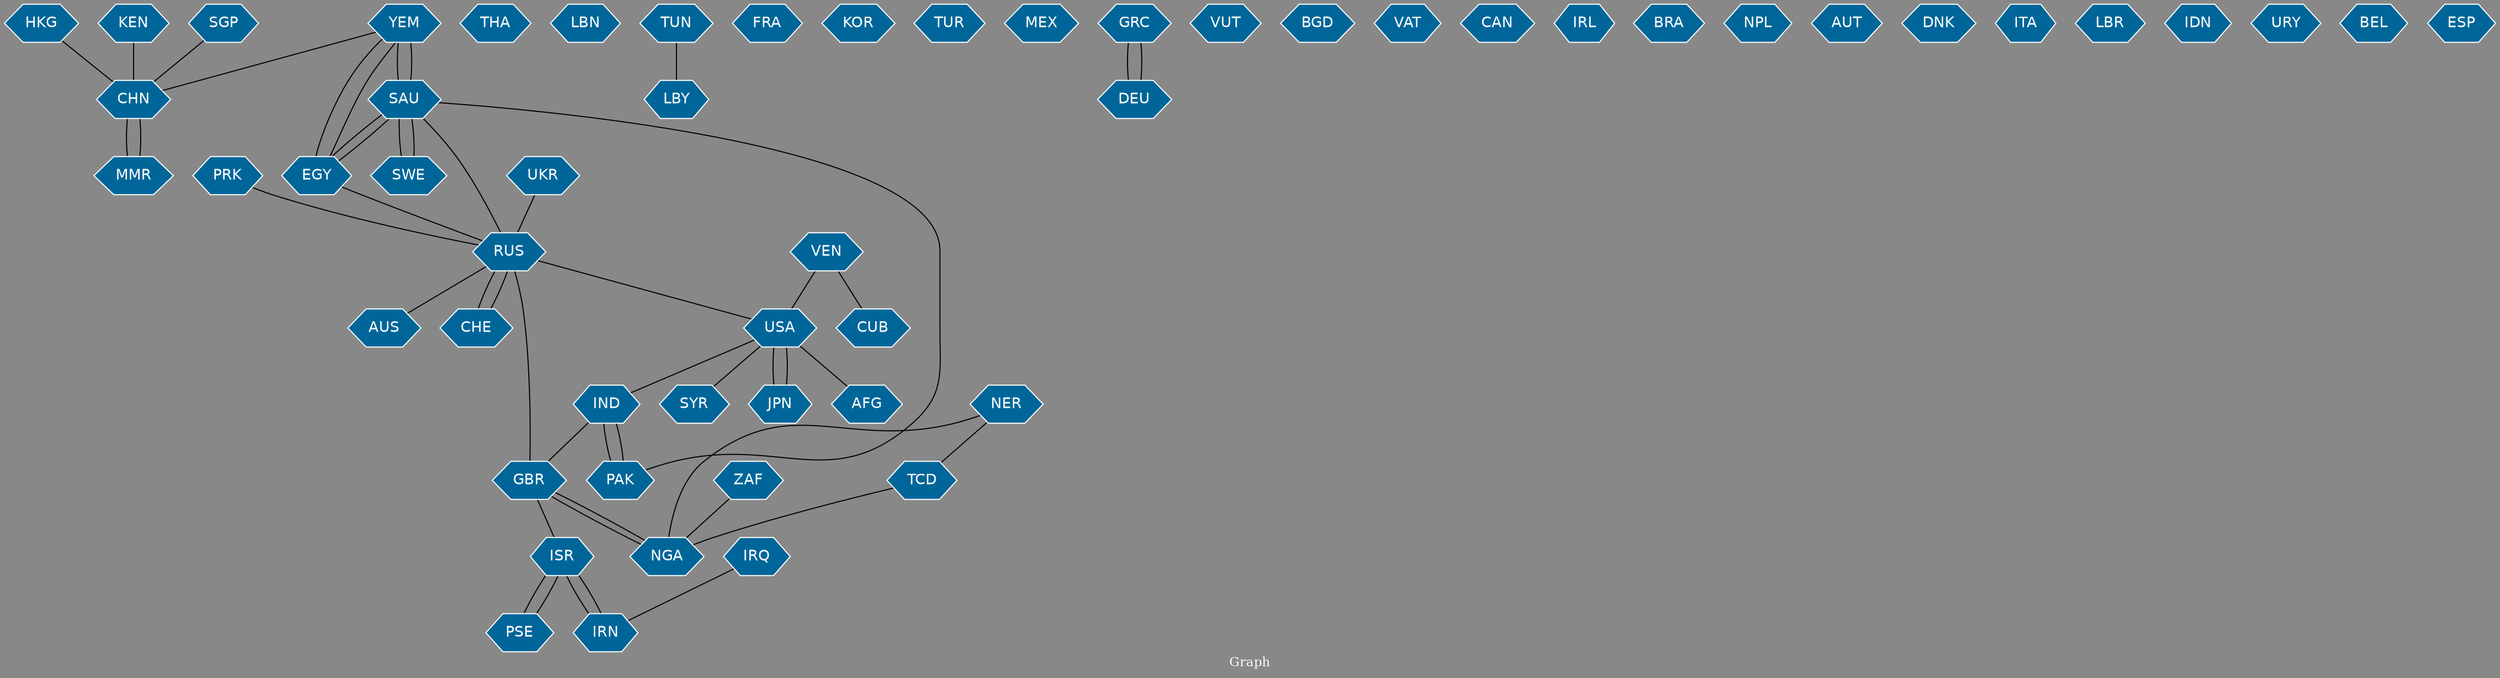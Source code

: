 // Countries together in item graph
graph {
	graph [bgcolor="#888888" fontcolor=white fontsize=12 label="Graph" outputorder=edgesfirst overlap=prism]
	node [color=white fillcolor="#006699" fontcolor=white fontname=Helvetica shape=hexagon style=filled]
	edge [arrowhead=open color=black fontcolor=white fontname=Courier fontsize=12]
		CHN [label=CHN]
		IRN [label=IRN]
		IND [label=IND]
		PAK [label=PAK]
		ISR [label=ISR]
		IRQ [label=IRQ]
		RUS [label=RUS]
		YEM [label=YEM]
		THA [label=THA]
		SAU [label=SAU]
		LBN [label=LBN]
		UKR [label=UKR]
		JPN [label=JPN]
		USA [label=USA]
		TUN [label=TUN]
		FRA [label=FRA]
		SGP [label=SGP]
		AFG [label=AFG]
		ZAF [label=ZAF]
		NGA [label=NGA]
		KOR [label=KOR]
		TUR [label=TUR]
		GBR [label=GBR]
		PSE [label=PSE]
		MEX [label=MEX]
		VEN [label=VEN]
		GRC [label=GRC]
		DEU [label=DEU]
		VUT [label=VUT]
		SYR [label=SYR]
		PRK [label=PRK]
		BGD [label=BGD]
		VAT [label=VAT]
		AUS [label=AUS]
		LBY [label=LBY]
		SWE [label=SWE]
		MMR [label=MMR]
		CAN [label=CAN]
		CHE [label=CHE]
		IRL [label=IRL]
		BRA [label=BRA]
		NPL [label=NPL]
		EGY [label=EGY]
		AUT [label=AUT]
		HKG [label=HKG]
		CUB [label=CUB]
		DNK [label=DNK]
		KEN [label=KEN]
		ITA [label=ITA]
		LBR [label=LBR]
		IDN [label=IDN]
		URY [label=URY]
		BEL [label=BEL]
		ESP [label=ESP]
		NER [label=NER]
		TCD [label=TCD]
			USA -- IND [weight=1]
			RUS -- GBR [weight=1]
			ISR -- PSE [weight=9]
			USA -- AFG [weight=2]
			UKR -- RUS [weight=4]
			IND -- PAK [weight=2]
			EGY -- SAU [weight=1]
			IRQ -- IRN [weight=1]
			HKG -- CHN [weight=1]
			TCD -- NGA [weight=1]
			RUS -- SAU [weight=1]
			SWE -- SAU [weight=1]
			EGY -- RUS [weight=1]
			SAU -- YEM [weight=15]
			RUS -- USA [weight=1]
			EGY -- YEM [weight=1]
			NER -- NGA [weight=1]
			SAU -- SWE [weight=2]
			SGP -- CHN [weight=1]
			RUS -- CHE [weight=1]
			GRC -- DEU [weight=1]
			CHN -- MMR [weight=1]
			TUN -- LBY [weight=1]
			VEN -- USA [weight=1]
			GBR -- ISR [weight=1]
			USA -- SYR [weight=1]
			JPN -- USA [weight=3]
			IND -- GBR [weight=1]
			SAU -- EGY [weight=1]
			USA -- JPN [weight=3]
			KEN -- CHN [weight=1]
			ISR -- IRN [weight=7]
			IRN -- ISR [weight=5]
			PAK -- SAU [weight=1]
			PSE -- ISR [weight=2]
			GBR -- NGA [weight=1]
			YEM -- EGY [weight=1]
			DEU -- GRC [weight=3]
			CHE -- RUS [weight=1]
			PAK -- IND [weight=3]
			VEN -- CUB [weight=1]
			PRK -- RUS [weight=1]
			YEM -- CHN [weight=1]
			RUS -- AUS [weight=1]
			NGA -- GBR [weight=1]
			NER -- TCD [weight=1]
			MMR -- CHN [weight=1]
			ZAF -- NGA [weight=1]
			YEM -- SAU [weight=7]
}
